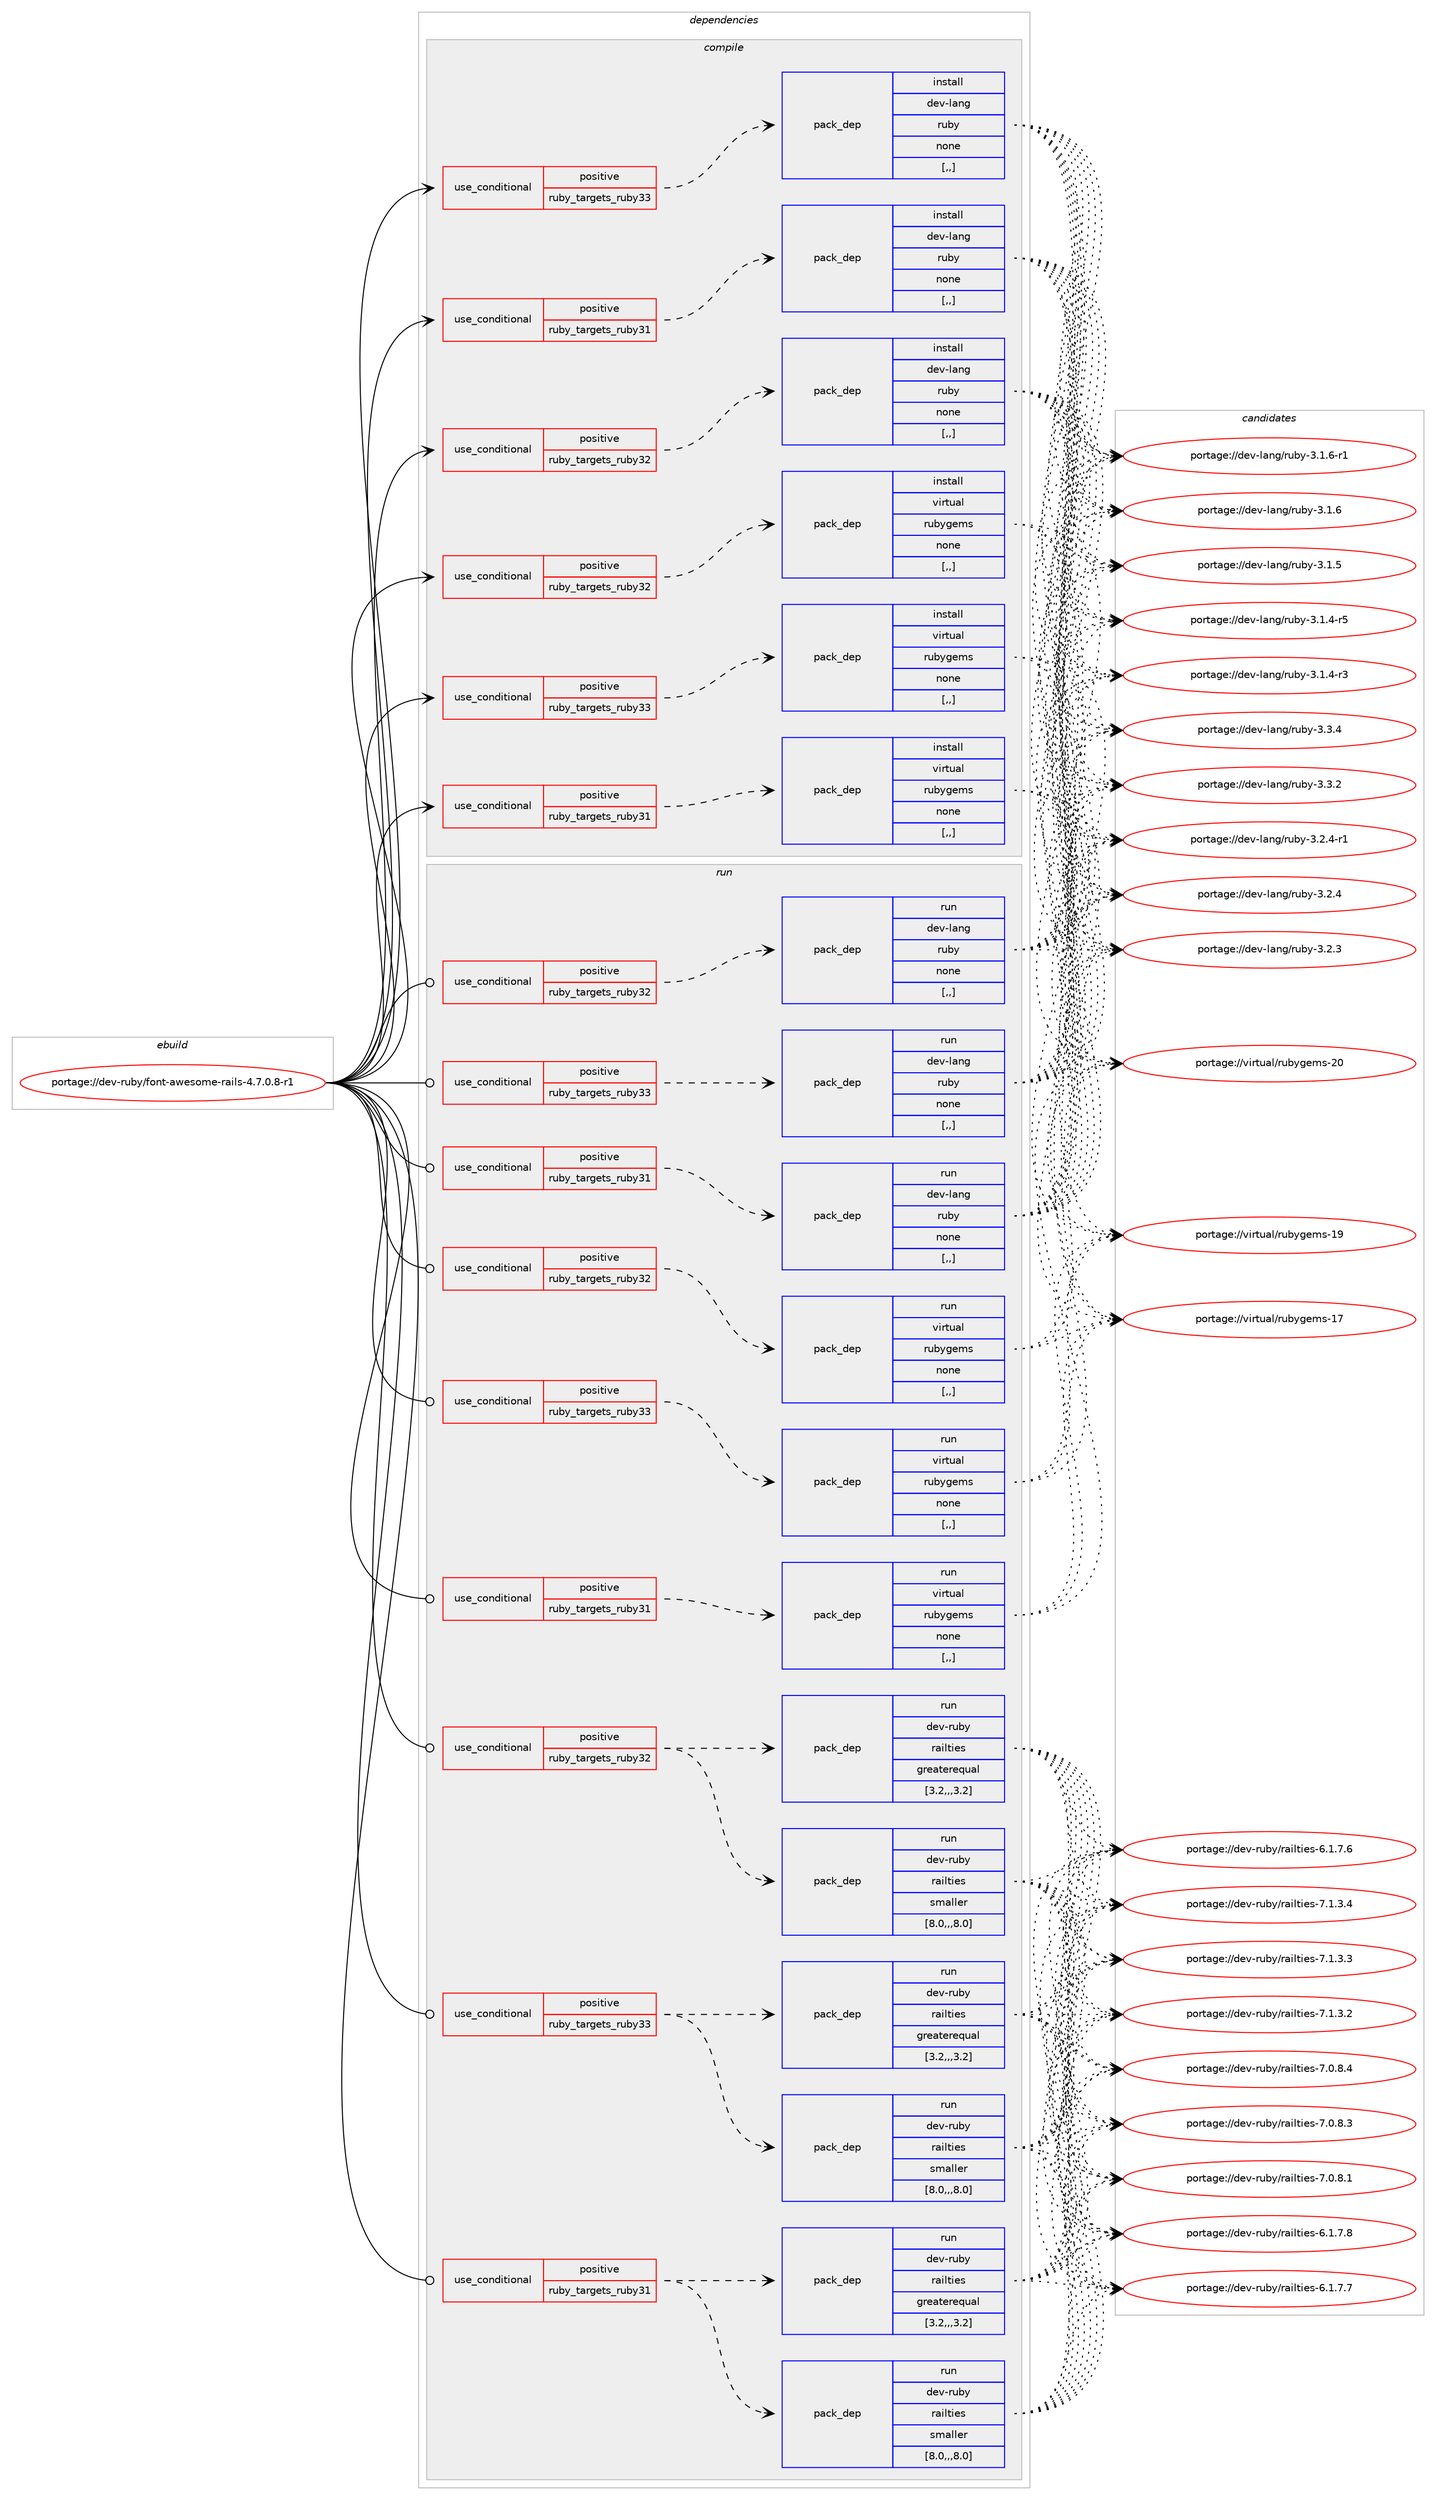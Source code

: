 digraph prolog {

# *************
# Graph options
# *************

newrank=true;
concentrate=true;
compound=true;
graph [rankdir=LR,fontname=Helvetica,fontsize=10,ranksep=1.5];#, ranksep=2.5, nodesep=0.2];
edge  [arrowhead=vee];
node  [fontname=Helvetica,fontsize=10];

# **********
# The ebuild
# **********

subgraph cluster_leftcol {
color=gray;
label=<<i>ebuild</i>>;
id [label="portage://dev-ruby/font-awesome-rails-4.7.0.8-r1", color=red, width=4, href="../dev-ruby/font-awesome-rails-4.7.0.8-r1.svg"];
}

# ****************
# The dependencies
# ****************

subgraph cluster_midcol {
color=gray;
label=<<i>dependencies</i>>;
subgraph cluster_compile {
fillcolor="#eeeeee";
style=filled;
label=<<i>compile</i>>;
subgraph cond48016 {
dependency184221 [label=<<TABLE BORDER="0" CELLBORDER="1" CELLSPACING="0" CELLPADDING="4"><TR><TD ROWSPAN="3" CELLPADDING="10">use_conditional</TD></TR><TR><TD>positive</TD></TR><TR><TD>ruby_targets_ruby31</TD></TR></TABLE>>, shape=none, color=red];
subgraph pack134873 {
dependency184222 [label=<<TABLE BORDER="0" CELLBORDER="1" CELLSPACING="0" CELLPADDING="4" WIDTH="220"><TR><TD ROWSPAN="6" CELLPADDING="30">pack_dep</TD></TR><TR><TD WIDTH="110">install</TD></TR><TR><TD>dev-lang</TD></TR><TR><TD>ruby</TD></TR><TR><TD>none</TD></TR><TR><TD>[,,]</TD></TR></TABLE>>, shape=none, color=blue];
}
dependency184221:e -> dependency184222:w [weight=20,style="dashed",arrowhead="vee"];
}
id:e -> dependency184221:w [weight=20,style="solid",arrowhead="vee"];
subgraph cond48017 {
dependency184223 [label=<<TABLE BORDER="0" CELLBORDER="1" CELLSPACING="0" CELLPADDING="4"><TR><TD ROWSPAN="3" CELLPADDING="10">use_conditional</TD></TR><TR><TD>positive</TD></TR><TR><TD>ruby_targets_ruby31</TD></TR></TABLE>>, shape=none, color=red];
subgraph pack134874 {
dependency184224 [label=<<TABLE BORDER="0" CELLBORDER="1" CELLSPACING="0" CELLPADDING="4" WIDTH="220"><TR><TD ROWSPAN="6" CELLPADDING="30">pack_dep</TD></TR><TR><TD WIDTH="110">install</TD></TR><TR><TD>virtual</TD></TR><TR><TD>rubygems</TD></TR><TR><TD>none</TD></TR><TR><TD>[,,]</TD></TR></TABLE>>, shape=none, color=blue];
}
dependency184223:e -> dependency184224:w [weight=20,style="dashed",arrowhead="vee"];
}
id:e -> dependency184223:w [weight=20,style="solid",arrowhead="vee"];
subgraph cond48018 {
dependency184225 [label=<<TABLE BORDER="0" CELLBORDER="1" CELLSPACING="0" CELLPADDING="4"><TR><TD ROWSPAN="3" CELLPADDING="10">use_conditional</TD></TR><TR><TD>positive</TD></TR><TR><TD>ruby_targets_ruby32</TD></TR></TABLE>>, shape=none, color=red];
subgraph pack134875 {
dependency184226 [label=<<TABLE BORDER="0" CELLBORDER="1" CELLSPACING="0" CELLPADDING="4" WIDTH="220"><TR><TD ROWSPAN="6" CELLPADDING="30">pack_dep</TD></TR><TR><TD WIDTH="110">install</TD></TR><TR><TD>dev-lang</TD></TR><TR><TD>ruby</TD></TR><TR><TD>none</TD></TR><TR><TD>[,,]</TD></TR></TABLE>>, shape=none, color=blue];
}
dependency184225:e -> dependency184226:w [weight=20,style="dashed",arrowhead="vee"];
}
id:e -> dependency184225:w [weight=20,style="solid",arrowhead="vee"];
subgraph cond48019 {
dependency184227 [label=<<TABLE BORDER="0" CELLBORDER="1" CELLSPACING="0" CELLPADDING="4"><TR><TD ROWSPAN="3" CELLPADDING="10">use_conditional</TD></TR><TR><TD>positive</TD></TR><TR><TD>ruby_targets_ruby32</TD></TR></TABLE>>, shape=none, color=red];
subgraph pack134876 {
dependency184228 [label=<<TABLE BORDER="0" CELLBORDER="1" CELLSPACING="0" CELLPADDING="4" WIDTH="220"><TR><TD ROWSPAN="6" CELLPADDING="30">pack_dep</TD></TR><TR><TD WIDTH="110">install</TD></TR><TR><TD>virtual</TD></TR><TR><TD>rubygems</TD></TR><TR><TD>none</TD></TR><TR><TD>[,,]</TD></TR></TABLE>>, shape=none, color=blue];
}
dependency184227:e -> dependency184228:w [weight=20,style="dashed",arrowhead="vee"];
}
id:e -> dependency184227:w [weight=20,style="solid",arrowhead="vee"];
subgraph cond48020 {
dependency184229 [label=<<TABLE BORDER="0" CELLBORDER="1" CELLSPACING="0" CELLPADDING="4"><TR><TD ROWSPAN="3" CELLPADDING="10">use_conditional</TD></TR><TR><TD>positive</TD></TR><TR><TD>ruby_targets_ruby33</TD></TR></TABLE>>, shape=none, color=red];
subgraph pack134877 {
dependency184230 [label=<<TABLE BORDER="0" CELLBORDER="1" CELLSPACING="0" CELLPADDING="4" WIDTH="220"><TR><TD ROWSPAN="6" CELLPADDING="30">pack_dep</TD></TR><TR><TD WIDTH="110">install</TD></TR><TR><TD>dev-lang</TD></TR><TR><TD>ruby</TD></TR><TR><TD>none</TD></TR><TR><TD>[,,]</TD></TR></TABLE>>, shape=none, color=blue];
}
dependency184229:e -> dependency184230:w [weight=20,style="dashed",arrowhead="vee"];
}
id:e -> dependency184229:w [weight=20,style="solid",arrowhead="vee"];
subgraph cond48021 {
dependency184231 [label=<<TABLE BORDER="0" CELLBORDER="1" CELLSPACING="0" CELLPADDING="4"><TR><TD ROWSPAN="3" CELLPADDING="10">use_conditional</TD></TR><TR><TD>positive</TD></TR><TR><TD>ruby_targets_ruby33</TD></TR></TABLE>>, shape=none, color=red];
subgraph pack134878 {
dependency184232 [label=<<TABLE BORDER="0" CELLBORDER="1" CELLSPACING="0" CELLPADDING="4" WIDTH="220"><TR><TD ROWSPAN="6" CELLPADDING="30">pack_dep</TD></TR><TR><TD WIDTH="110">install</TD></TR><TR><TD>virtual</TD></TR><TR><TD>rubygems</TD></TR><TR><TD>none</TD></TR><TR><TD>[,,]</TD></TR></TABLE>>, shape=none, color=blue];
}
dependency184231:e -> dependency184232:w [weight=20,style="dashed",arrowhead="vee"];
}
id:e -> dependency184231:w [weight=20,style="solid",arrowhead="vee"];
}
subgraph cluster_compileandrun {
fillcolor="#eeeeee";
style=filled;
label=<<i>compile and run</i>>;
}
subgraph cluster_run {
fillcolor="#eeeeee";
style=filled;
label=<<i>run</i>>;
subgraph cond48022 {
dependency184233 [label=<<TABLE BORDER="0" CELLBORDER="1" CELLSPACING="0" CELLPADDING="4"><TR><TD ROWSPAN="3" CELLPADDING="10">use_conditional</TD></TR><TR><TD>positive</TD></TR><TR><TD>ruby_targets_ruby31</TD></TR></TABLE>>, shape=none, color=red];
subgraph pack134879 {
dependency184234 [label=<<TABLE BORDER="0" CELLBORDER="1" CELLSPACING="0" CELLPADDING="4" WIDTH="220"><TR><TD ROWSPAN="6" CELLPADDING="30">pack_dep</TD></TR><TR><TD WIDTH="110">run</TD></TR><TR><TD>dev-lang</TD></TR><TR><TD>ruby</TD></TR><TR><TD>none</TD></TR><TR><TD>[,,]</TD></TR></TABLE>>, shape=none, color=blue];
}
dependency184233:e -> dependency184234:w [weight=20,style="dashed",arrowhead="vee"];
}
id:e -> dependency184233:w [weight=20,style="solid",arrowhead="odot"];
subgraph cond48023 {
dependency184235 [label=<<TABLE BORDER="0" CELLBORDER="1" CELLSPACING="0" CELLPADDING="4"><TR><TD ROWSPAN="3" CELLPADDING="10">use_conditional</TD></TR><TR><TD>positive</TD></TR><TR><TD>ruby_targets_ruby31</TD></TR></TABLE>>, shape=none, color=red];
subgraph pack134880 {
dependency184236 [label=<<TABLE BORDER="0" CELLBORDER="1" CELLSPACING="0" CELLPADDING="4" WIDTH="220"><TR><TD ROWSPAN="6" CELLPADDING="30">pack_dep</TD></TR><TR><TD WIDTH="110">run</TD></TR><TR><TD>dev-ruby</TD></TR><TR><TD>railties</TD></TR><TR><TD>smaller</TD></TR><TR><TD>[8.0,,,8.0]</TD></TR></TABLE>>, shape=none, color=blue];
}
dependency184235:e -> dependency184236:w [weight=20,style="dashed",arrowhead="vee"];
subgraph pack134881 {
dependency184237 [label=<<TABLE BORDER="0" CELLBORDER="1" CELLSPACING="0" CELLPADDING="4" WIDTH="220"><TR><TD ROWSPAN="6" CELLPADDING="30">pack_dep</TD></TR><TR><TD WIDTH="110">run</TD></TR><TR><TD>dev-ruby</TD></TR><TR><TD>railties</TD></TR><TR><TD>greaterequal</TD></TR><TR><TD>[3.2,,,3.2]</TD></TR></TABLE>>, shape=none, color=blue];
}
dependency184235:e -> dependency184237:w [weight=20,style="dashed",arrowhead="vee"];
}
id:e -> dependency184235:w [weight=20,style="solid",arrowhead="odot"];
subgraph cond48024 {
dependency184238 [label=<<TABLE BORDER="0" CELLBORDER="1" CELLSPACING="0" CELLPADDING="4"><TR><TD ROWSPAN="3" CELLPADDING="10">use_conditional</TD></TR><TR><TD>positive</TD></TR><TR><TD>ruby_targets_ruby31</TD></TR></TABLE>>, shape=none, color=red];
subgraph pack134882 {
dependency184239 [label=<<TABLE BORDER="0" CELLBORDER="1" CELLSPACING="0" CELLPADDING="4" WIDTH="220"><TR><TD ROWSPAN="6" CELLPADDING="30">pack_dep</TD></TR><TR><TD WIDTH="110">run</TD></TR><TR><TD>virtual</TD></TR><TR><TD>rubygems</TD></TR><TR><TD>none</TD></TR><TR><TD>[,,]</TD></TR></TABLE>>, shape=none, color=blue];
}
dependency184238:e -> dependency184239:w [weight=20,style="dashed",arrowhead="vee"];
}
id:e -> dependency184238:w [weight=20,style="solid",arrowhead="odot"];
subgraph cond48025 {
dependency184240 [label=<<TABLE BORDER="0" CELLBORDER="1" CELLSPACING="0" CELLPADDING="4"><TR><TD ROWSPAN="3" CELLPADDING="10">use_conditional</TD></TR><TR><TD>positive</TD></TR><TR><TD>ruby_targets_ruby32</TD></TR></TABLE>>, shape=none, color=red];
subgraph pack134883 {
dependency184241 [label=<<TABLE BORDER="0" CELLBORDER="1" CELLSPACING="0" CELLPADDING="4" WIDTH="220"><TR><TD ROWSPAN="6" CELLPADDING="30">pack_dep</TD></TR><TR><TD WIDTH="110">run</TD></TR><TR><TD>dev-lang</TD></TR><TR><TD>ruby</TD></TR><TR><TD>none</TD></TR><TR><TD>[,,]</TD></TR></TABLE>>, shape=none, color=blue];
}
dependency184240:e -> dependency184241:w [weight=20,style="dashed",arrowhead="vee"];
}
id:e -> dependency184240:w [weight=20,style="solid",arrowhead="odot"];
subgraph cond48026 {
dependency184242 [label=<<TABLE BORDER="0" CELLBORDER="1" CELLSPACING="0" CELLPADDING="4"><TR><TD ROWSPAN="3" CELLPADDING="10">use_conditional</TD></TR><TR><TD>positive</TD></TR><TR><TD>ruby_targets_ruby32</TD></TR></TABLE>>, shape=none, color=red];
subgraph pack134884 {
dependency184243 [label=<<TABLE BORDER="0" CELLBORDER="1" CELLSPACING="0" CELLPADDING="4" WIDTH="220"><TR><TD ROWSPAN="6" CELLPADDING="30">pack_dep</TD></TR><TR><TD WIDTH="110">run</TD></TR><TR><TD>dev-ruby</TD></TR><TR><TD>railties</TD></TR><TR><TD>smaller</TD></TR><TR><TD>[8.0,,,8.0]</TD></TR></TABLE>>, shape=none, color=blue];
}
dependency184242:e -> dependency184243:w [weight=20,style="dashed",arrowhead="vee"];
subgraph pack134885 {
dependency184244 [label=<<TABLE BORDER="0" CELLBORDER="1" CELLSPACING="0" CELLPADDING="4" WIDTH="220"><TR><TD ROWSPAN="6" CELLPADDING="30">pack_dep</TD></TR><TR><TD WIDTH="110">run</TD></TR><TR><TD>dev-ruby</TD></TR><TR><TD>railties</TD></TR><TR><TD>greaterequal</TD></TR><TR><TD>[3.2,,,3.2]</TD></TR></TABLE>>, shape=none, color=blue];
}
dependency184242:e -> dependency184244:w [weight=20,style="dashed",arrowhead="vee"];
}
id:e -> dependency184242:w [weight=20,style="solid",arrowhead="odot"];
subgraph cond48027 {
dependency184245 [label=<<TABLE BORDER="0" CELLBORDER="1" CELLSPACING="0" CELLPADDING="4"><TR><TD ROWSPAN="3" CELLPADDING="10">use_conditional</TD></TR><TR><TD>positive</TD></TR><TR><TD>ruby_targets_ruby32</TD></TR></TABLE>>, shape=none, color=red];
subgraph pack134886 {
dependency184246 [label=<<TABLE BORDER="0" CELLBORDER="1" CELLSPACING="0" CELLPADDING="4" WIDTH="220"><TR><TD ROWSPAN="6" CELLPADDING="30">pack_dep</TD></TR><TR><TD WIDTH="110">run</TD></TR><TR><TD>virtual</TD></TR><TR><TD>rubygems</TD></TR><TR><TD>none</TD></TR><TR><TD>[,,]</TD></TR></TABLE>>, shape=none, color=blue];
}
dependency184245:e -> dependency184246:w [weight=20,style="dashed",arrowhead="vee"];
}
id:e -> dependency184245:w [weight=20,style="solid",arrowhead="odot"];
subgraph cond48028 {
dependency184247 [label=<<TABLE BORDER="0" CELLBORDER="1" CELLSPACING="0" CELLPADDING="4"><TR><TD ROWSPAN="3" CELLPADDING="10">use_conditional</TD></TR><TR><TD>positive</TD></TR><TR><TD>ruby_targets_ruby33</TD></TR></TABLE>>, shape=none, color=red];
subgraph pack134887 {
dependency184248 [label=<<TABLE BORDER="0" CELLBORDER="1" CELLSPACING="0" CELLPADDING="4" WIDTH="220"><TR><TD ROWSPAN="6" CELLPADDING="30">pack_dep</TD></TR><TR><TD WIDTH="110">run</TD></TR><TR><TD>dev-lang</TD></TR><TR><TD>ruby</TD></TR><TR><TD>none</TD></TR><TR><TD>[,,]</TD></TR></TABLE>>, shape=none, color=blue];
}
dependency184247:e -> dependency184248:w [weight=20,style="dashed",arrowhead="vee"];
}
id:e -> dependency184247:w [weight=20,style="solid",arrowhead="odot"];
subgraph cond48029 {
dependency184249 [label=<<TABLE BORDER="0" CELLBORDER="1" CELLSPACING="0" CELLPADDING="4"><TR><TD ROWSPAN="3" CELLPADDING="10">use_conditional</TD></TR><TR><TD>positive</TD></TR><TR><TD>ruby_targets_ruby33</TD></TR></TABLE>>, shape=none, color=red];
subgraph pack134888 {
dependency184250 [label=<<TABLE BORDER="0" CELLBORDER="1" CELLSPACING="0" CELLPADDING="4" WIDTH="220"><TR><TD ROWSPAN="6" CELLPADDING="30">pack_dep</TD></TR><TR><TD WIDTH="110">run</TD></TR><TR><TD>dev-ruby</TD></TR><TR><TD>railties</TD></TR><TR><TD>smaller</TD></TR><TR><TD>[8.0,,,8.0]</TD></TR></TABLE>>, shape=none, color=blue];
}
dependency184249:e -> dependency184250:w [weight=20,style="dashed",arrowhead="vee"];
subgraph pack134889 {
dependency184251 [label=<<TABLE BORDER="0" CELLBORDER="1" CELLSPACING="0" CELLPADDING="4" WIDTH="220"><TR><TD ROWSPAN="6" CELLPADDING="30">pack_dep</TD></TR><TR><TD WIDTH="110">run</TD></TR><TR><TD>dev-ruby</TD></TR><TR><TD>railties</TD></TR><TR><TD>greaterequal</TD></TR><TR><TD>[3.2,,,3.2]</TD></TR></TABLE>>, shape=none, color=blue];
}
dependency184249:e -> dependency184251:w [weight=20,style="dashed",arrowhead="vee"];
}
id:e -> dependency184249:w [weight=20,style="solid",arrowhead="odot"];
subgraph cond48030 {
dependency184252 [label=<<TABLE BORDER="0" CELLBORDER="1" CELLSPACING="0" CELLPADDING="4"><TR><TD ROWSPAN="3" CELLPADDING="10">use_conditional</TD></TR><TR><TD>positive</TD></TR><TR><TD>ruby_targets_ruby33</TD></TR></TABLE>>, shape=none, color=red];
subgraph pack134890 {
dependency184253 [label=<<TABLE BORDER="0" CELLBORDER="1" CELLSPACING="0" CELLPADDING="4" WIDTH="220"><TR><TD ROWSPAN="6" CELLPADDING="30">pack_dep</TD></TR><TR><TD WIDTH="110">run</TD></TR><TR><TD>virtual</TD></TR><TR><TD>rubygems</TD></TR><TR><TD>none</TD></TR><TR><TD>[,,]</TD></TR></TABLE>>, shape=none, color=blue];
}
dependency184252:e -> dependency184253:w [weight=20,style="dashed",arrowhead="vee"];
}
id:e -> dependency184252:w [weight=20,style="solid",arrowhead="odot"];
}
}

# **************
# The candidates
# **************

subgraph cluster_choices {
rank=same;
color=gray;
label=<<i>candidates</i>>;

subgraph choice134873 {
color=black;
nodesep=1;
choice10010111845108971101034711411798121455146514652 [label="portage://dev-lang/ruby-3.3.4", color=red, width=4,href="../dev-lang/ruby-3.3.4.svg"];
choice10010111845108971101034711411798121455146514650 [label="portage://dev-lang/ruby-3.3.2", color=red, width=4,href="../dev-lang/ruby-3.3.2.svg"];
choice100101118451089711010347114117981214551465046524511449 [label="portage://dev-lang/ruby-3.2.4-r1", color=red, width=4,href="../dev-lang/ruby-3.2.4-r1.svg"];
choice10010111845108971101034711411798121455146504652 [label="portage://dev-lang/ruby-3.2.4", color=red, width=4,href="../dev-lang/ruby-3.2.4.svg"];
choice10010111845108971101034711411798121455146504651 [label="portage://dev-lang/ruby-3.2.3", color=red, width=4,href="../dev-lang/ruby-3.2.3.svg"];
choice100101118451089711010347114117981214551464946544511449 [label="portage://dev-lang/ruby-3.1.6-r1", color=red, width=4,href="../dev-lang/ruby-3.1.6-r1.svg"];
choice10010111845108971101034711411798121455146494654 [label="portage://dev-lang/ruby-3.1.6", color=red, width=4,href="../dev-lang/ruby-3.1.6.svg"];
choice10010111845108971101034711411798121455146494653 [label="portage://dev-lang/ruby-3.1.5", color=red, width=4,href="../dev-lang/ruby-3.1.5.svg"];
choice100101118451089711010347114117981214551464946524511453 [label="portage://dev-lang/ruby-3.1.4-r5", color=red, width=4,href="../dev-lang/ruby-3.1.4-r5.svg"];
choice100101118451089711010347114117981214551464946524511451 [label="portage://dev-lang/ruby-3.1.4-r3", color=red, width=4,href="../dev-lang/ruby-3.1.4-r3.svg"];
dependency184222:e -> choice10010111845108971101034711411798121455146514652:w [style=dotted,weight="100"];
dependency184222:e -> choice10010111845108971101034711411798121455146514650:w [style=dotted,weight="100"];
dependency184222:e -> choice100101118451089711010347114117981214551465046524511449:w [style=dotted,weight="100"];
dependency184222:e -> choice10010111845108971101034711411798121455146504652:w [style=dotted,weight="100"];
dependency184222:e -> choice10010111845108971101034711411798121455146504651:w [style=dotted,weight="100"];
dependency184222:e -> choice100101118451089711010347114117981214551464946544511449:w [style=dotted,weight="100"];
dependency184222:e -> choice10010111845108971101034711411798121455146494654:w [style=dotted,weight="100"];
dependency184222:e -> choice10010111845108971101034711411798121455146494653:w [style=dotted,weight="100"];
dependency184222:e -> choice100101118451089711010347114117981214551464946524511453:w [style=dotted,weight="100"];
dependency184222:e -> choice100101118451089711010347114117981214551464946524511451:w [style=dotted,weight="100"];
}
subgraph choice134874 {
color=black;
nodesep=1;
choice118105114116117971084711411798121103101109115455048 [label="portage://virtual/rubygems-20", color=red, width=4,href="../virtual/rubygems-20.svg"];
choice118105114116117971084711411798121103101109115454957 [label="portage://virtual/rubygems-19", color=red, width=4,href="../virtual/rubygems-19.svg"];
choice118105114116117971084711411798121103101109115454955 [label="portage://virtual/rubygems-17", color=red, width=4,href="../virtual/rubygems-17.svg"];
dependency184224:e -> choice118105114116117971084711411798121103101109115455048:w [style=dotted,weight="100"];
dependency184224:e -> choice118105114116117971084711411798121103101109115454957:w [style=dotted,weight="100"];
dependency184224:e -> choice118105114116117971084711411798121103101109115454955:w [style=dotted,weight="100"];
}
subgraph choice134875 {
color=black;
nodesep=1;
choice10010111845108971101034711411798121455146514652 [label="portage://dev-lang/ruby-3.3.4", color=red, width=4,href="../dev-lang/ruby-3.3.4.svg"];
choice10010111845108971101034711411798121455146514650 [label="portage://dev-lang/ruby-3.3.2", color=red, width=4,href="../dev-lang/ruby-3.3.2.svg"];
choice100101118451089711010347114117981214551465046524511449 [label="portage://dev-lang/ruby-3.2.4-r1", color=red, width=4,href="../dev-lang/ruby-3.2.4-r1.svg"];
choice10010111845108971101034711411798121455146504652 [label="portage://dev-lang/ruby-3.2.4", color=red, width=4,href="../dev-lang/ruby-3.2.4.svg"];
choice10010111845108971101034711411798121455146504651 [label="portage://dev-lang/ruby-3.2.3", color=red, width=4,href="../dev-lang/ruby-3.2.3.svg"];
choice100101118451089711010347114117981214551464946544511449 [label="portage://dev-lang/ruby-3.1.6-r1", color=red, width=4,href="../dev-lang/ruby-3.1.6-r1.svg"];
choice10010111845108971101034711411798121455146494654 [label="portage://dev-lang/ruby-3.1.6", color=red, width=4,href="../dev-lang/ruby-3.1.6.svg"];
choice10010111845108971101034711411798121455146494653 [label="portage://dev-lang/ruby-3.1.5", color=red, width=4,href="../dev-lang/ruby-3.1.5.svg"];
choice100101118451089711010347114117981214551464946524511453 [label="portage://dev-lang/ruby-3.1.4-r5", color=red, width=4,href="../dev-lang/ruby-3.1.4-r5.svg"];
choice100101118451089711010347114117981214551464946524511451 [label="portage://dev-lang/ruby-3.1.4-r3", color=red, width=4,href="../dev-lang/ruby-3.1.4-r3.svg"];
dependency184226:e -> choice10010111845108971101034711411798121455146514652:w [style=dotted,weight="100"];
dependency184226:e -> choice10010111845108971101034711411798121455146514650:w [style=dotted,weight="100"];
dependency184226:e -> choice100101118451089711010347114117981214551465046524511449:w [style=dotted,weight="100"];
dependency184226:e -> choice10010111845108971101034711411798121455146504652:w [style=dotted,weight="100"];
dependency184226:e -> choice10010111845108971101034711411798121455146504651:w [style=dotted,weight="100"];
dependency184226:e -> choice100101118451089711010347114117981214551464946544511449:w [style=dotted,weight="100"];
dependency184226:e -> choice10010111845108971101034711411798121455146494654:w [style=dotted,weight="100"];
dependency184226:e -> choice10010111845108971101034711411798121455146494653:w [style=dotted,weight="100"];
dependency184226:e -> choice100101118451089711010347114117981214551464946524511453:w [style=dotted,weight="100"];
dependency184226:e -> choice100101118451089711010347114117981214551464946524511451:w [style=dotted,weight="100"];
}
subgraph choice134876 {
color=black;
nodesep=1;
choice118105114116117971084711411798121103101109115455048 [label="portage://virtual/rubygems-20", color=red, width=4,href="../virtual/rubygems-20.svg"];
choice118105114116117971084711411798121103101109115454957 [label="portage://virtual/rubygems-19", color=red, width=4,href="../virtual/rubygems-19.svg"];
choice118105114116117971084711411798121103101109115454955 [label="portage://virtual/rubygems-17", color=red, width=4,href="../virtual/rubygems-17.svg"];
dependency184228:e -> choice118105114116117971084711411798121103101109115455048:w [style=dotted,weight="100"];
dependency184228:e -> choice118105114116117971084711411798121103101109115454957:w [style=dotted,weight="100"];
dependency184228:e -> choice118105114116117971084711411798121103101109115454955:w [style=dotted,weight="100"];
}
subgraph choice134877 {
color=black;
nodesep=1;
choice10010111845108971101034711411798121455146514652 [label="portage://dev-lang/ruby-3.3.4", color=red, width=4,href="../dev-lang/ruby-3.3.4.svg"];
choice10010111845108971101034711411798121455146514650 [label="portage://dev-lang/ruby-3.3.2", color=red, width=4,href="../dev-lang/ruby-3.3.2.svg"];
choice100101118451089711010347114117981214551465046524511449 [label="portage://dev-lang/ruby-3.2.4-r1", color=red, width=4,href="../dev-lang/ruby-3.2.4-r1.svg"];
choice10010111845108971101034711411798121455146504652 [label="portage://dev-lang/ruby-3.2.4", color=red, width=4,href="../dev-lang/ruby-3.2.4.svg"];
choice10010111845108971101034711411798121455146504651 [label="portage://dev-lang/ruby-3.2.3", color=red, width=4,href="../dev-lang/ruby-3.2.3.svg"];
choice100101118451089711010347114117981214551464946544511449 [label="portage://dev-lang/ruby-3.1.6-r1", color=red, width=4,href="../dev-lang/ruby-3.1.6-r1.svg"];
choice10010111845108971101034711411798121455146494654 [label="portage://dev-lang/ruby-3.1.6", color=red, width=4,href="../dev-lang/ruby-3.1.6.svg"];
choice10010111845108971101034711411798121455146494653 [label="portage://dev-lang/ruby-3.1.5", color=red, width=4,href="../dev-lang/ruby-3.1.5.svg"];
choice100101118451089711010347114117981214551464946524511453 [label="portage://dev-lang/ruby-3.1.4-r5", color=red, width=4,href="../dev-lang/ruby-3.1.4-r5.svg"];
choice100101118451089711010347114117981214551464946524511451 [label="portage://dev-lang/ruby-3.1.4-r3", color=red, width=4,href="../dev-lang/ruby-3.1.4-r3.svg"];
dependency184230:e -> choice10010111845108971101034711411798121455146514652:w [style=dotted,weight="100"];
dependency184230:e -> choice10010111845108971101034711411798121455146514650:w [style=dotted,weight="100"];
dependency184230:e -> choice100101118451089711010347114117981214551465046524511449:w [style=dotted,weight="100"];
dependency184230:e -> choice10010111845108971101034711411798121455146504652:w [style=dotted,weight="100"];
dependency184230:e -> choice10010111845108971101034711411798121455146504651:w [style=dotted,weight="100"];
dependency184230:e -> choice100101118451089711010347114117981214551464946544511449:w [style=dotted,weight="100"];
dependency184230:e -> choice10010111845108971101034711411798121455146494654:w [style=dotted,weight="100"];
dependency184230:e -> choice10010111845108971101034711411798121455146494653:w [style=dotted,weight="100"];
dependency184230:e -> choice100101118451089711010347114117981214551464946524511453:w [style=dotted,weight="100"];
dependency184230:e -> choice100101118451089711010347114117981214551464946524511451:w [style=dotted,weight="100"];
}
subgraph choice134878 {
color=black;
nodesep=1;
choice118105114116117971084711411798121103101109115455048 [label="portage://virtual/rubygems-20", color=red, width=4,href="../virtual/rubygems-20.svg"];
choice118105114116117971084711411798121103101109115454957 [label="portage://virtual/rubygems-19", color=red, width=4,href="../virtual/rubygems-19.svg"];
choice118105114116117971084711411798121103101109115454955 [label="portage://virtual/rubygems-17", color=red, width=4,href="../virtual/rubygems-17.svg"];
dependency184232:e -> choice118105114116117971084711411798121103101109115455048:w [style=dotted,weight="100"];
dependency184232:e -> choice118105114116117971084711411798121103101109115454957:w [style=dotted,weight="100"];
dependency184232:e -> choice118105114116117971084711411798121103101109115454955:w [style=dotted,weight="100"];
}
subgraph choice134879 {
color=black;
nodesep=1;
choice10010111845108971101034711411798121455146514652 [label="portage://dev-lang/ruby-3.3.4", color=red, width=4,href="../dev-lang/ruby-3.3.4.svg"];
choice10010111845108971101034711411798121455146514650 [label="portage://dev-lang/ruby-3.3.2", color=red, width=4,href="../dev-lang/ruby-3.3.2.svg"];
choice100101118451089711010347114117981214551465046524511449 [label="portage://dev-lang/ruby-3.2.4-r1", color=red, width=4,href="../dev-lang/ruby-3.2.4-r1.svg"];
choice10010111845108971101034711411798121455146504652 [label="portage://dev-lang/ruby-3.2.4", color=red, width=4,href="../dev-lang/ruby-3.2.4.svg"];
choice10010111845108971101034711411798121455146504651 [label="portage://dev-lang/ruby-3.2.3", color=red, width=4,href="../dev-lang/ruby-3.2.3.svg"];
choice100101118451089711010347114117981214551464946544511449 [label="portage://dev-lang/ruby-3.1.6-r1", color=red, width=4,href="../dev-lang/ruby-3.1.6-r1.svg"];
choice10010111845108971101034711411798121455146494654 [label="portage://dev-lang/ruby-3.1.6", color=red, width=4,href="../dev-lang/ruby-3.1.6.svg"];
choice10010111845108971101034711411798121455146494653 [label="portage://dev-lang/ruby-3.1.5", color=red, width=4,href="../dev-lang/ruby-3.1.5.svg"];
choice100101118451089711010347114117981214551464946524511453 [label="portage://dev-lang/ruby-3.1.4-r5", color=red, width=4,href="../dev-lang/ruby-3.1.4-r5.svg"];
choice100101118451089711010347114117981214551464946524511451 [label="portage://dev-lang/ruby-3.1.4-r3", color=red, width=4,href="../dev-lang/ruby-3.1.4-r3.svg"];
dependency184234:e -> choice10010111845108971101034711411798121455146514652:w [style=dotted,weight="100"];
dependency184234:e -> choice10010111845108971101034711411798121455146514650:w [style=dotted,weight="100"];
dependency184234:e -> choice100101118451089711010347114117981214551465046524511449:w [style=dotted,weight="100"];
dependency184234:e -> choice10010111845108971101034711411798121455146504652:w [style=dotted,weight="100"];
dependency184234:e -> choice10010111845108971101034711411798121455146504651:w [style=dotted,weight="100"];
dependency184234:e -> choice100101118451089711010347114117981214551464946544511449:w [style=dotted,weight="100"];
dependency184234:e -> choice10010111845108971101034711411798121455146494654:w [style=dotted,weight="100"];
dependency184234:e -> choice10010111845108971101034711411798121455146494653:w [style=dotted,weight="100"];
dependency184234:e -> choice100101118451089711010347114117981214551464946524511453:w [style=dotted,weight="100"];
dependency184234:e -> choice100101118451089711010347114117981214551464946524511451:w [style=dotted,weight="100"];
}
subgraph choice134880 {
color=black;
nodesep=1;
choice100101118451141179812147114971051081161051011154555464946514652 [label="portage://dev-ruby/railties-7.1.3.4", color=red, width=4,href="../dev-ruby/railties-7.1.3.4.svg"];
choice100101118451141179812147114971051081161051011154555464946514651 [label="portage://dev-ruby/railties-7.1.3.3", color=red, width=4,href="../dev-ruby/railties-7.1.3.3.svg"];
choice100101118451141179812147114971051081161051011154555464946514650 [label="portage://dev-ruby/railties-7.1.3.2", color=red, width=4,href="../dev-ruby/railties-7.1.3.2.svg"];
choice100101118451141179812147114971051081161051011154555464846564652 [label="portage://dev-ruby/railties-7.0.8.4", color=red, width=4,href="../dev-ruby/railties-7.0.8.4.svg"];
choice100101118451141179812147114971051081161051011154555464846564651 [label="portage://dev-ruby/railties-7.0.8.3", color=red, width=4,href="../dev-ruby/railties-7.0.8.3.svg"];
choice100101118451141179812147114971051081161051011154555464846564649 [label="portage://dev-ruby/railties-7.0.8.1", color=red, width=4,href="../dev-ruby/railties-7.0.8.1.svg"];
choice100101118451141179812147114971051081161051011154554464946554656 [label="portage://dev-ruby/railties-6.1.7.8", color=red, width=4,href="../dev-ruby/railties-6.1.7.8.svg"];
choice100101118451141179812147114971051081161051011154554464946554655 [label="portage://dev-ruby/railties-6.1.7.7", color=red, width=4,href="../dev-ruby/railties-6.1.7.7.svg"];
choice100101118451141179812147114971051081161051011154554464946554654 [label="portage://dev-ruby/railties-6.1.7.6", color=red, width=4,href="../dev-ruby/railties-6.1.7.6.svg"];
dependency184236:e -> choice100101118451141179812147114971051081161051011154555464946514652:w [style=dotted,weight="100"];
dependency184236:e -> choice100101118451141179812147114971051081161051011154555464946514651:w [style=dotted,weight="100"];
dependency184236:e -> choice100101118451141179812147114971051081161051011154555464946514650:w [style=dotted,weight="100"];
dependency184236:e -> choice100101118451141179812147114971051081161051011154555464846564652:w [style=dotted,weight="100"];
dependency184236:e -> choice100101118451141179812147114971051081161051011154555464846564651:w [style=dotted,weight="100"];
dependency184236:e -> choice100101118451141179812147114971051081161051011154555464846564649:w [style=dotted,weight="100"];
dependency184236:e -> choice100101118451141179812147114971051081161051011154554464946554656:w [style=dotted,weight="100"];
dependency184236:e -> choice100101118451141179812147114971051081161051011154554464946554655:w [style=dotted,weight="100"];
dependency184236:e -> choice100101118451141179812147114971051081161051011154554464946554654:w [style=dotted,weight="100"];
}
subgraph choice134881 {
color=black;
nodesep=1;
choice100101118451141179812147114971051081161051011154555464946514652 [label="portage://dev-ruby/railties-7.1.3.4", color=red, width=4,href="../dev-ruby/railties-7.1.3.4.svg"];
choice100101118451141179812147114971051081161051011154555464946514651 [label="portage://dev-ruby/railties-7.1.3.3", color=red, width=4,href="../dev-ruby/railties-7.1.3.3.svg"];
choice100101118451141179812147114971051081161051011154555464946514650 [label="portage://dev-ruby/railties-7.1.3.2", color=red, width=4,href="../dev-ruby/railties-7.1.3.2.svg"];
choice100101118451141179812147114971051081161051011154555464846564652 [label="portage://dev-ruby/railties-7.0.8.4", color=red, width=4,href="../dev-ruby/railties-7.0.8.4.svg"];
choice100101118451141179812147114971051081161051011154555464846564651 [label="portage://dev-ruby/railties-7.0.8.3", color=red, width=4,href="../dev-ruby/railties-7.0.8.3.svg"];
choice100101118451141179812147114971051081161051011154555464846564649 [label="portage://dev-ruby/railties-7.0.8.1", color=red, width=4,href="../dev-ruby/railties-7.0.8.1.svg"];
choice100101118451141179812147114971051081161051011154554464946554656 [label="portage://dev-ruby/railties-6.1.7.8", color=red, width=4,href="../dev-ruby/railties-6.1.7.8.svg"];
choice100101118451141179812147114971051081161051011154554464946554655 [label="portage://dev-ruby/railties-6.1.7.7", color=red, width=4,href="../dev-ruby/railties-6.1.7.7.svg"];
choice100101118451141179812147114971051081161051011154554464946554654 [label="portage://dev-ruby/railties-6.1.7.6", color=red, width=4,href="../dev-ruby/railties-6.1.7.6.svg"];
dependency184237:e -> choice100101118451141179812147114971051081161051011154555464946514652:w [style=dotted,weight="100"];
dependency184237:e -> choice100101118451141179812147114971051081161051011154555464946514651:w [style=dotted,weight="100"];
dependency184237:e -> choice100101118451141179812147114971051081161051011154555464946514650:w [style=dotted,weight="100"];
dependency184237:e -> choice100101118451141179812147114971051081161051011154555464846564652:w [style=dotted,weight="100"];
dependency184237:e -> choice100101118451141179812147114971051081161051011154555464846564651:w [style=dotted,weight="100"];
dependency184237:e -> choice100101118451141179812147114971051081161051011154555464846564649:w [style=dotted,weight="100"];
dependency184237:e -> choice100101118451141179812147114971051081161051011154554464946554656:w [style=dotted,weight="100"];
dependency184237:e -> choice100101118451141179812147114971051081161051011154554464946554655:w [style=dotted,weight="100"];
dependency184237:e -> choice100101118451141179812147114971051081161051011154554464946554654:w [style=dotted,weight="100"];
}
subgraph choice134882 {
color=black;
nodesep=1;
choice118105114116117971084711411798121103101109115455048 [label="portage://virtual/rubygems-20", color=red, width=4,href="../virtual/rubygems-20.svg"];
choice118105114116117971084711411798121103101109115454957 [label="portage://virtual/rubygems-19", color=red, width=4,href="../virtual/rubygems-19.svg"];
choice118105114116117971084711411798121103101109115454955 [label="portage://virtual/rubygems-17", color=red, width=4,href="../virtual/rubygems-17.svg"];
dependency184239:e -> choice118105114116117971084711411798121103101109115455048:w [style=dotted,weight="100"];
dependency184239:e -> choice118105114116117971084711411798121103101109115454957:w [style=dotted,weight="100"];
dependency184239:e -> choice118105114116117971084711411798121103101109115454955:w [style=dotted,weight="100"];
}
subgraph choice134883 {
color=black;
nodesep=1;
choice10010111845108971101034711411798121455146514652 [label="portage://dev-lang/ruby-3.3.4", color=red, width=4,href="../dev-lang/ruby-3.3.4.svg"];
choice10010111845108971101034711411798121455146514650 [label="portage://dev-lang/ruby-3.3.2", color=red, width=4,href="../dev-lang/ruby-3.3.2.svg"];
choice100101118451089711010347114117981214551465046524511449 [label="portage://dev-lang/ruby-3.2.4-r1", color=red, width=4,href="../dev-lang/ruby-3.2.4-r1.svg"];
choice10010111845108971101034711411798121455146504652 [label="portage://dev-lang/ruby-3.2.4", color=red, width=4,href="../dev-lang/ruby-3.2.4.svg"];
choice10010111845108971101034711411798121455146504651 [label="portage://dev-lang/ruby-3.2.3", color=red, width=4,href="../dev-lang/ruby-3.2.3.svg"];
choice100101118451089711010347114117981214551464946544511449 [label="portage://dev-lang/ruby-3.1.6-r1", color=red, width=4,href="../dev-lang/ruby-3.1.6-r1.svg"];
choice10010111845108971101034711411798121455146494654 [label="portage://dev-lang/ruby-3.1.6", color=red, width=4,href="../dev-lang/ruby-3.1.6.svg"];
choice10010111845108971101034711411798121455146494653 [label="portage://dev-lang/ruby-3.1.5", color=red, width=4,href="../dev-lang/ruby-3.1.5.svg"];
choice100101118451089711010347114117981214551464946524511453 [label="portage://dev-lang/ruby-3.1.4-r5", color=red, width=4,href="../dev-lang/ruby-3.1.4-r5.svg"];
choice100101118451089711010347114117981214551464946524511451 [label="portage://dev-lang/ruby-3.1.4-r3", color=red, width=4,href="../dev-lang/ruby-3.1.4-r3.svg"];
dependency184241:e -> choice10010111845108971101034711411798121455146514652:w [style=dotted,weight="100"];
dependency184241:e -> choice10010111845108971101034711411798121455146514650:w [style=dotted,weight="100"];
dependency184241:e -> choice100101118451089711010347114117981214551465046524511449:w [style=dotted,weight="100"];
dependency184241:e -> choice10010111845108971101034711411798121455146504652:w [style=dotted,weight="100"];
dependency184241:e -> choice10010111845108971101034711411798121455146504651:w [style=dotted,weight="100"];
dependency184241:e -> choice100101118451089711010347114117981214551464946544511449:w [style=dotted,weight="100"];
dependency184241:e -> choice10010111845108971101034711411798121455146494654:w [style=dotted,weight="100"];
dependency184241:e -> choice10010111845108971101034711411798121455146494653:w [style=dotted,weight="100"];
dependency184241:e -> choice100101118451089711010347114117981214551464946524511453:w [style=dotted,weight="100"];
dependency184241:e -> choice100101118451089711010347114117981214551464946524511451:w [style=dotted,weight="100"];
}
subgraph choice134884 {
color=black;
nodesep=1;
choice100101118451141179812147114971051081161051011154555464946514652 [label="portage://dev-ruby/railties-7.1.3.4", color=red, width=4,href="../dev-ruby/railties-7.1.3.4.svg"];
choice100101118451141179812147114971051081161051011154555464946514651 [label="portage://dev-ruby/railties-7.1.3.3", color=red, width=4,href="../dev-ruby/railties-7.1.3.3.svg"];
choice100101118451141179812147114971051081161051011154555464946514650 [label="portage://dev-ruby/railties-7.1.3.2", color=red, width=4,href="../dev-ruby/railties-7.1.3.2.svg"];
choice100101118451141179812147114971051081161051011154555464846564652 [label="portage://dev-ruby/railties-7.0.8.4", color=red, width=4,href="../dev-ruby/railties-7.0.8.4.svg"];
choice100101118451141179812147114971051081161051011154555464846564651 [label="portage://dev-ruby/railties-7.0.8.3", color=red, width=4,href="../dev-ruby/railties-7.0.8.3.svg"];
choice100101118451141179812147114971051081161051011154555464846564649 [label="portage://dev-ruby/railties-7.0.8.1", color=red, width=4,href="../dev-ruby/railties-7.0.8.1.svg"];
choice100101118451141179812147114971051081161051011154554464946554656 [label="portage://dev-ruby/railties-6.1.7.8", color=red, width=4,href="../dev-ruby/railties-6.1.7.8.svg"];
choice100101118451141179812147114971051081161051011154554464946554655 [label="portage://dev-ruby/railties-6.1.7.7", color=red, width=4,href="../dev-ruby/railties-6.1.7.7.svg"];
choice100101118451141179812147114971051081161051011154554464946554654 [label="portage://dev-ruby/railties-6.1.7.6", color=red, width=4,href="../dev-ruby/railties-6.1.7.6.svg"];
dependency184243:e -> choice100101118451141179812147114971051081161051011154555464946514652:w [style=dotted,weight="100"];
dependency184243:e -> choice100101118451141179812147114971051081161051011154555464946514651:w [style=dotted,weight="100"];
dependency184243:e -> choice100101118451141179812147114971051081161051011154555464946514650:w [style=dotted,weight="100"];
dependency184243:e -> choice100101118451141179812147114971051081161051011154555464846564652:w [style=dotted,weight="100"];
dependency184243:e -> choice100101118451141179812147114971051081161051011154555464846564651:w [style=dotted,weight="100"];
dependency184243:e -> choice100101118451141179812147114971051081161051011154555464846564649:w [style=dotted,weight="100"];
dependency184243:e -> choice100101118451141179812147114971051081161051011154554464946554656:w [style=dotted,weight="100"];
dependency184243:e -> choice100101118451141179812147114971051081161051011154554464946554655:w [style=dotted,weight="100"];
dependency184243:e -> choice100101118451141179812147114971051081161051011154554464946554654:w [style=dotted,weight="100"];
}
subgraph choice134885 {
color=black;
nodesep=1;
choice100101118451141179812147114971051081161051011154555464946514652 [label="portage://dev-ruby/railties-7.1.3.4", color=red, width=4,href="../dev-ruby/railties-7.1.3.4.svg"];
choice100101118451141179812147114971051081161051011154555464946514651 [label="portage://dev-ruby/railties-7.1.3.3", color=red, width=4,href="../dev-ruby/railties-7.1.3.3.svg"];
choice100101118451141179812147114971051081161051011154555464946514650 [label="portage://dev-ruby/railties-7.1.3.2", color=red, width=4,href="../dev-ruby/railties-7.1.3.2.svg"];
choice100101118451141179812147114971051081161051011154555464846564652 [label="portage://dev-ruby/railties-7.0.8.4", color=red, width=4,href="../dev-ruby/railties-7.0.8.4.svg"];
choice100101118451141179812147114971051081161051011154555464846564651 [label="portage://dev-ruby/railties-7.0.8.3", color=red, width=4,href="../dev-ruby/railties-7.0.8.3.svg"];
choice100101118451141179812147114971051081161051011154555464846564649 [label="portage://dev-ruby/railties-7.0.8.1", color=red, width=4,href="../dev-ruby/railties-7.0.8.1.svg"];
choice100101118451141179812147114971051081161051011154554464946554656 [label="portage://dev-ruby/railties-6.1.7.8", color=red, width=4,href="../dev-ruby/railties-6.1.7.8.svg"];
choice100101118451141179812147114971051081161051011154554464946554655 [label="portage://dev-ruby/railties-6.1.7.7", color=red, width=4,href="../dev-ruby/railties-6.1.7.7.svg"];
choice100101118451141179812147114971051081161051011154554464946554654 [label="portage://dev-ruby/railties-6.1.7.6", color=red, width=4,href="../dev-ruby/railties-6.1.7.6.svg"];
dependency184244:e -> choice100101118451141179812147114971051081161051011154555464946514652:w [style=dotted,weight="100"];
dependency184244:e -> choice100101118451141179812147114971051081161051011154555464946514651:w [style=dotted,weight="100"];
dependency184244:e -> choice100101118451141179812147114971051081161051011154555464946514650:w [style=dotted,weight="100"];
dependency184244:e -> choice100101118451141179812147114971051081161051011154555464846564652:w [style=dotted,weight="100"];
dependency184244:e -> choice100101118451141179812147114971051081161051011154555464846564651:w [style=dotted,weight="100"];
dependency184244:e -> choice100101118451141179812147114971051081161051011154555464846564649:w [style=dotted,weight="100"];
dependency184244:e -> choice100101118451141179812147114971051081161051011154554464946554656:w [style=dotted,weight="100"];
dependency184244:e -> choice100101118451141179812147114971051081161051011154554464946554655:w [style=dotted,weight="100"];
dependency184244:e -> choice100101118451141179812147114971051081161051011154554464946554654:w [style=dotted,weight="100"];
}
subgraph choice134886 {
color=black;
nodesep=1;
choice118105114116117971084711411798121103101109115455048 [label="portage://virtual/rubygems-20", color=red, width=4,href="../virtual/rubygems-20.svg"];
choice118105114116117971084711411798121103101109115454957 [label="portage://virtual/rubygems-19", color=red, width=4,href="../virtual/rubygems-19.svg"];
choice118105114116117971084711411798121103101109115454955 [label="portage://virtual/rubygems-17", color=red, width=4,href="../virtual/rubygems-17.svg"];
dependency184246:e -> choice118105114116117971084711411798121103101109115455048:w [style=dotted,weight="100"];
dependency184246:e -> choice118105114116117971084711411798121103101109115454957:w [style=dotted,weight="100"];
dependency184246:e -> choice118105114116117971084711411798121103101109115454955:w [style=dotted,weight="100"];
}
subgraph choice134887 {
color=black;
nodesep=1;
choice10010111845108971101034711411798121455146514652 [label="portage://dev-lang/ruby-3.3.4", color=red, width=4,href="../dev-lang/ruby-3.3.4.svg"];
choice10010111845108971101034711411798121455146514650 [label="portage://dev-lang/ruby-3.3.2", color=red, width=4,href="../dev-lang/ruby-3.3.2.svg"];
choice100101118451089711010347114117981214551465046524511449 [label="portage://dev-lang/ruby-3.2.4-r1", color=red, width=4,href="../dev-lang/ruby-3.2.4-r1.svg"];
choice10010111845108971101034711411798121455146504652 [label="portage://dev-lang/ruby-3.2.4", color=red, width=4,href="../dev-lang/ruby-3.2.4.svg"];
choice10010111845108971101034711411798121455146504651 [label="portage://dev-lang/ruby-3.2.3", color=red, width=4,href="../dev-lang/ruby-3.2.3.svg"];
choice100101118451089711010347114117981214551464946544511449 [label="portage://dev-lang/ruby-3.1.6-r1", color=red, width=4,href="../dev-lang/ruby-3.1.6-r1.svg"];
choice10010111845108971101034711411798121455146494654 [label="portage://dev-lang/ruby-3.1.6", color=red, width=4,href="../dev-lang/ruby-3.1.6.svg"];
choice10010111845108971101034711411798121455146494653 [label="portage://dev-lang/ruby-3.1.5", color=red, width=4,href="../dev-lang/ruby-3.1.5.svg"];
choice100101118451089711010347114117981214551464946524511453 [label="portage://dev-lang/ruby-3.1.4-r5", color=red, width=4,href="../dev-lang/ruby-3.1.4-r5.svg"];
choice100101118451089711010347114117981214551464946524511451 [label="portage://dev-lang/ruby-3.1.4-r3", color=red, width=4,href="../dev-lang/ruby-3.1.4-r3.svg"];
dependency184248:e -> choice10010111845108971101034711411798121455146514652:w [style=dotted,weight="100"];
dependency184248:e -> choice10010111845108971101034711411798121455146514650:w [style=dotted,weight="100"];
dependency184248:e -> choice100101118451089711010347114117981214551465046524511449:w [style=dotted,weight="100"];
dependency184248:e -> choice10010111845108971101034711411798121455146504652:w [style=dotted,weight="100"];
dependency184248:e -> choice10010111845108971101034711411798121455146504651:w [style=dotted,weight="100"];
dependency184248:e -> choice100101118451089711010347114117981214551464946544511449:w [style=dotted,weight="100"];
dependency184248:e -> choice10010111845108971101034711411798121455146494654:w [style=dotted,weight="100"];
dependency184248:e -> choice10010111845108971101034711411798121455146494653:w [style=dotted,weight="100"];
dependency184248:e -> choice100101118451089711010347114117981214551464946524511453:w [style=dotted,weight="100"];
dependency184248:e -> choice100101118451089711010347114117981214551464946524511451:w [style=dotted,weight="100"];
}
subgraph choice134888 {
color=black;
nodesep=1;
choice100101118451141179812147114971051081161051011154555464946514652 [label="portage://dev-ruby/railties-7.1.3.4", color=red, width=4,href="../dev-ruby/railties-7.1.3.4.svg"];
choice100101118451141179812147114971051081161051011154555464946514651 [label="portage://dev-ruby/railties-7.1.3.3", color=red, width=4,href="../dev-ruby/railties-7.1.3.3.svg"];
choice100101118451141179812147114971051081161051011154555464946514650 [label="portage://dev-ruby/railties-7.1.3.2", color=red, width=4,href="../dev-ruby/railties-7.1.3.2.svg"];
choice100101118451141179812147114971051081161051011154555464846564652 [label="portage://dev-ruby/railties-7.0.8.4", color=red, width=4,href="../dev-ruby/railties-7.0.8.4.svg"];
choice100101118451141179812147114971051081161051011154555464846564651 [label="portage://dev-ruby/railties-7.0.8.3", color=red, width=4,href="../dev-ruby/railties-7.0.8.3.svg"];
choice100101118451141179812147114971051081161051011154555464846564649 [label="portage://dev-ruby/railties-7.0.8.1", color=red, width=4,href="../dev-ruby/railties-7.0.8.1.svg"];
choice100101118451141179812147114971051081161051011154554464946554656 [label="portage://dev-ruby/railties-6.1.7.8", color=red, width=4,href="../dev-ruby/railties-6.1.7.8.svg"];
choice100101118451141179812147114971051081161051011154554464946554655 [label="portage://dev-ruby/railties-6.1.7.7", color=red, width=4,href="../dev-ruby/railties-6.1.7.7.svg"];
choice100101118451141179812147114971051081161051011154554464946554654 [label="portage://dev-ruby/railties-6.1.7.6", color=red, width=4,href="../dev-ruby/railties-6.1.7.6.svg"];
dependency184250:e -> choice100101118451141179812147114971051081161051011154555464946514652:w [style=dotted,weight="100"];
dependency184250:e -> choice100101118451141179812147114971051081161051011154555464946514651:w [style=dotted,weight="100"];
dependency184250:e -> choice100101118451141179812147114971051081161051011154555464946514650:w [style=dotted,weight="100"];
dependency184250:e -> choice100101118451141179812147114971051081161051011154555464846564652:w [style=dotted,weight="100"];
dependency184250:e -> choice100101118451141179812147114971051081161051011154555464846564651:w [style=dotted,weight="100"];
dependency184250:e -> choice100101118451141179812147114971051081161051011154555464846564649:w [style=dotted,weight="100"];
dependency184250:e -> choice100101118451141179812147114971051081161051011154554464946554656:w [style=dotted,weight="100"];
dependency184250:e -> choice100101118451141179812147114971051081161051011154554464946554655:w [style=dotted,weight="100"];
dependency184250:e -> choice100101118451141179812147114971051081161051011154554464946554654:w [style=dotted,weight="100"];
}
subgraph choice134889 {
color=black;
nodesep=1;
choice100101118451141179812147114971051081161051011154555464946514652 [label="portage://dev-ruby/railties-7.1.3.4", color=red, width=4,href="../dev-ruby/railties-7.1.3.4.svg"];
choice100101118451141179812147114971051081161051011154555464946514651 [label="portage://dev-ruby/railties-7.1.3.3", color=red, width=4,href="../dev-ruby/railties-7.1.3.3.svg"];
choice100101118451141179812147114971051081161051011154555464946514650 [label="portage://dev-ruby/railties-7.1.3.2", color=red, width=4,href="../dev-ruby/railties-7.1.3.2.svg"];
choice100101118451141179812147114971051081161051011154555464846564652 [label="portage://dev-ruby/railties-7.0.8.4", color=red, width=4,href="../dev-ruby/railties-7.0.8.4.svg"];
choice100101118451141179812147114971051081161051011154555464846564651 [label="portage://dev-ruby/railties-7.0.8.3", color=red, width=4,href="../dev-ruby/railties-7.0.8.3.svg"];
choice100101118451141179812147114971051081161051011154555464846564649 [label="portage://dev-ruby/railties-7.0.8.1", color=red, width=4,href="../dev-ruby/railties-7.0.8.1.svg"];
choice100101118451141179812147114971051081161051011154554464946554656 [label="portage://dev-ruby/railties-6.1.7.8", color=red, width=4,href="../dev-ruby/railties-6.1.7.8.svg"];
choice100101118451141179812147114971051081161051011154554464946554655 [label="portage://dev-ruby/railties-6.1.7.7", color=red, width=4,href="../dev-ruby/railties-6.1.7.7.svg"];
choice100101118451141179812147114971051081161051011154554464946554654 [label="portage://dev-ruby/railties-6.1.7.6", color=red, width=4,href="../dev-ruby/railties-6.1.7.6.svg"];
dependency184251:e -> choice100101118451141179812147114971051081161051011154555464946514652:w [style=dotted,weight="100"];
dependency184251:e -> choice100101118451141179812147114971051081161051011154555464946514651:w [style=dotted,weight="100"];
dependency184251:e -> choice100101118451141179812147114971051081161051011154555464946514650:w [style=dotted,weight="100"];
dependency184251:e -> choice100101118451141179812147114971051081161051011154555464846564652:w [style=dotted,weight="100"];
dependency184251:e -> choice100101118451141179812147114971051081161051011154555464846564651:w [style=dotted,weight="100"];
dependency184251:e -> choice100101118451141179812147114971051081161051011154555464846564649:w [style=dotted,weight="100"];
dependency184251:e -> choice100101118451141179812147114971051081161051011154554464946554656:w [style=dotted,weight="100"];
dependency184251:e -> choice100101118451141179812147114971051081161051011154554464946554655:w [style=dotted,weight="100"];
dependency184251:e -> choice100101118451141179812147114971051081161051011154554464946554654:w [style=dotted,weight="100"];
}
subgraph choice134890 {
color=black;
nodesep=1;
choice118105114116117971084711411798121103101109115455048 [label="portage://virtual/rubygems-20", color=red, width=4,href="../virtual/rubygems-20.svg"];
choice118105114116117971084711411798121103101109115454957 [label="portage://virtual/rubygems-19", color=red, width=4,href="../virtual/rubygems-19.svg"];
choice118105114116117971084711411798121103101109115454955 [label="portage://virtual/rubygems-17", color=red, width=4,href="../virtual/rubygems-17.svg"];
dependency184253:e -> choice118105114116117971084711411798121103101109115455048:w [style=dotted,weight="100"];
dependency184253:e -> choice118105114116117971084711411798121103101109115454957:w [style=dotted,weight="100"];
dependency184253:e -> choice118105114116117971084711411798121103101109115454955:w [style=dotted,weight="100"];
}
}

}
